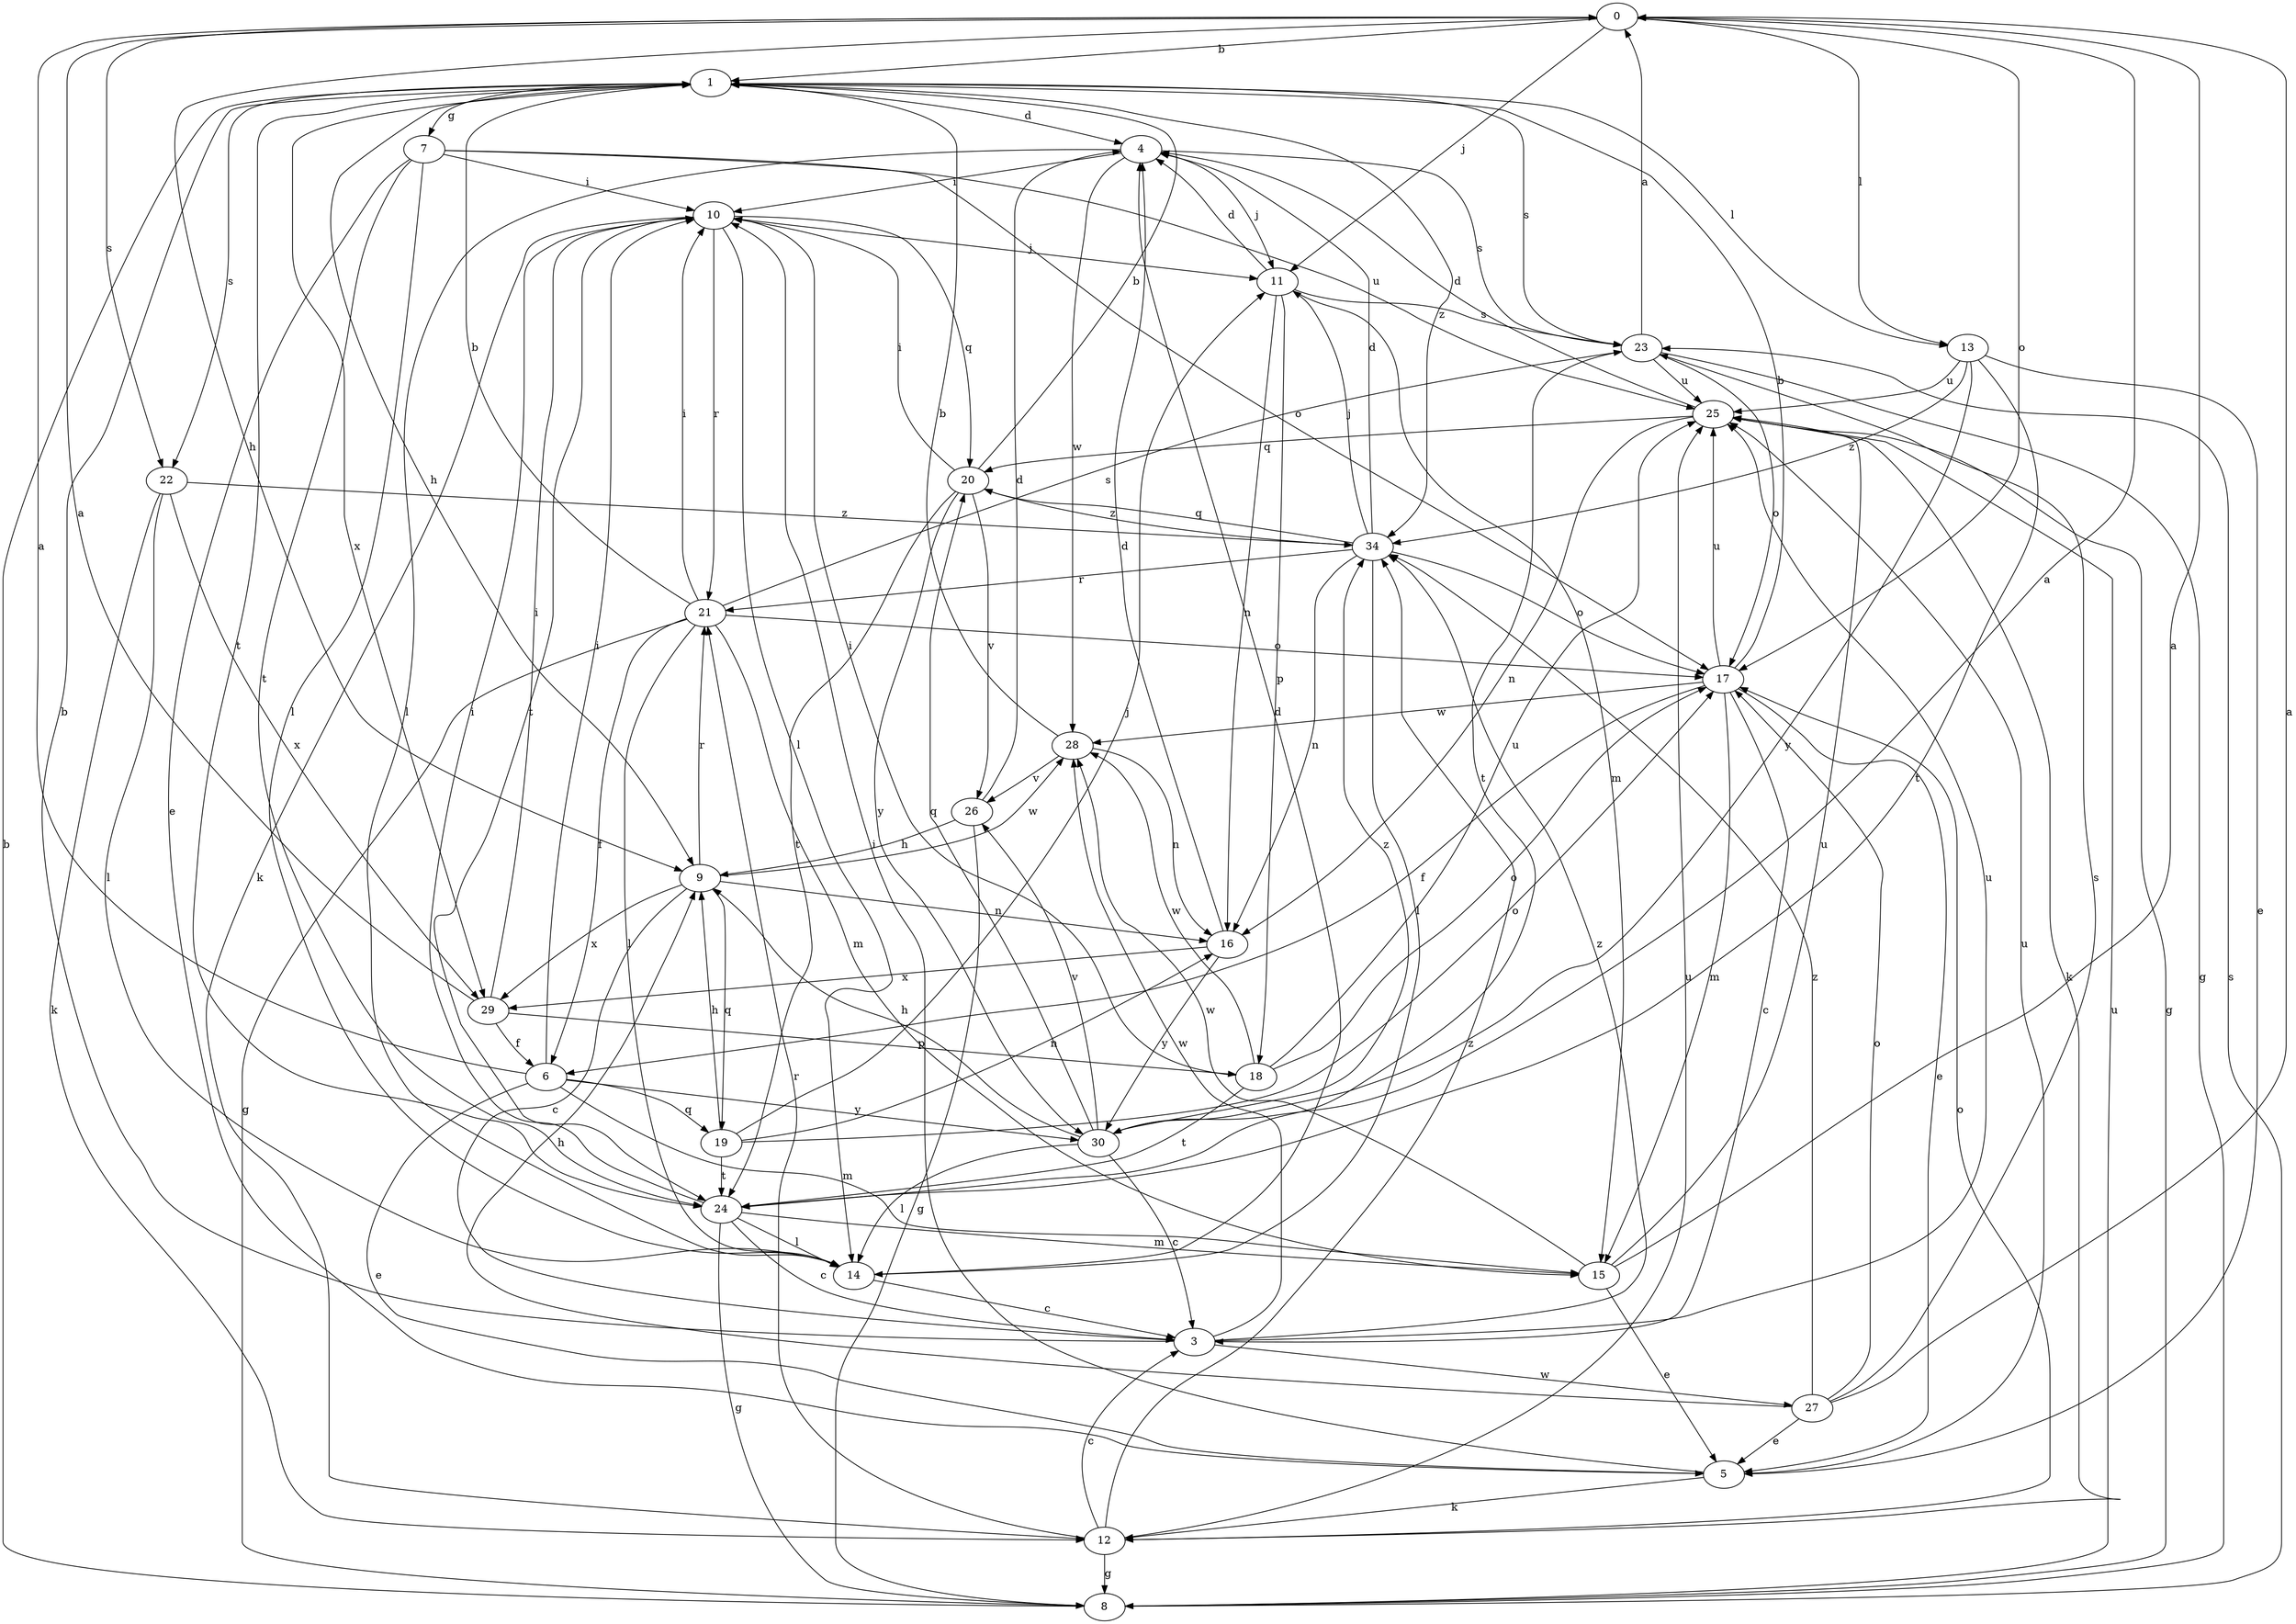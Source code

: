 strict digraph  {
0;
1;
3;
4;
5;
6;
7;
8;
9;
10;
11;
12;
13;
14;
15;
16;
17;
18;
19;
20;
21;
22;
23;
24;
25;
26;
27;
28;
29;
30;
34;
0 -> 1  [label=b];
0 -> 9  [label=h];
0 -> 11  [label=j];
0 -> 13  [label=l];
0 -> 17  [label=o];
0 -> 22  [label=s];
1 -> 4  [label=d];
1 -> 7  [label=g];
1 -> 9  [label=h];
1 -> 13  [label=l];
1 -> 22  [label=s];
1 -> 23  [label=s];
1 -> 24  [label=t];
1 -> 29  [label=x];
1 -> 34  [label=z];
3 -> 1  [label=b];
3 -> 25  [label=u];
3 -> 27  [label=w];
3 -> 28  [label=w];
3 -> 34  [label=z];
4 -> 10  [label=i];
4 -> 11  [label=j];
4 -> 14  [label=l];
4 -> 23  [label=s];
4 -> 28  [label=w];
5 -> 10  [label=i];
5 -> 12  [label=k];
5 -> 25  [label=u];
6 -> 0  [label=a];
6 -> 5  [label=e];
6 -> 10  [label=i];
6 -> 15  [label=m];
6 -> 19  [label=q];
6 -> 30  [label=y];
7 -> 5  [label=e];
7 -> 10  [label=i];
7 -> 14  [label=l];
7 -> 17  [label=o];
7 -> 24  [label=t];
7 -> 25  [label=u];
8 -> 1  [label=b];
8 -> 23  [label=s];
8 -> 25  [label=u];
9 -> 3  [label=c];
9 -> 16  [label=n];
9 -> 19  [label=q];
9 -> 21  [label=r];
9 -> 28  [label=w];
9 -> 29  [label=x];
10 -> 11  [label=j];
10 -> 12  [label=k];
10 -> 14  [label=l];
10 -> 20  [label=q];
10 -> 21  [label=r];
10 -> 24  [label=t];
11 -> 4  [label=d];
11 -> 15  [label=m];
11 -> 16  [label=n];
11 -> 18  [label=p];
11 -> 23  [label=s];
12 -> 3  [label=c];
12 -> 8  [label=g];
12 -> 17  [label=o];
12 -> 21  [label=r];
12 -> 25  [label=u];
12 -> 34  [label=z];
13 -> 5  [label=e];
13 -> 24  [label=t];
13 -> 25  [label=u];
13 -> 30  [label=y];
13 -> 34  [label=z];
14 -> 3  [label=c];
14 -> 4  [label=d];
15 -> 0  [label=a];
15 -> 5  [label=e];
15 -> 25  [label=u];
15 -> 28  [label=w];
16 -> 4  [label=d];
16 -> 29  [label=x];
16 -> 30  [label=y];
17 -> 1  [label=b];
17 -> 3  [label=c];
17 -> 5  [label=e];
17 -> 6  [label=f];
17 -> 15  [label=m];
17 -> 25  [label=u];
17 -> 28  [label=w];
18 -> 10  [label=i];
18 -> 17  [label=o];
18 -> 24  [label=t];
18 -> 25  [label=u];
18 -> 28  [label=w];
19 -> 9  [label=h];
19 -> 11  [label=j];
19 -> 16  [label=n];
19 -> 17  [label=o];
19 -> 24  [label=t];
20 -> 1  [label=b];
20 -> 10  [label=i];
20 -> 24  [label=t];
20 -> 26  [label=v];
20 -> 30  [label=y];
20 -> 34  [label=z];
21 -> 1  [label=b];
21 -> 6  [label=f];
21 -> 8  [label=g];
21 -> 10  [label=i];
21 -> 14  [label=l];
21 -> 15  [label=m];
21 -> 17  [label=o];
21 -> 23  [label=s];
22 -> 12  [label=k];
22 -> 14  [label=l];
22 -> 29  [label=x];
22 -> 34  [label=z];
23 -> 0  [label=a];
23 -> 8  [label=g];
23 -> 17  [label=o];
23 -> 24  [label=t];
23 -> 25  [label=u];
24 -> 3  [label=c];
24 -> 8  [label=g];
24 -> 10  [label=i];
24 -> 14  [label=l];
24 -> 15  [label=m];
25 -> 4  [label=d];
25 -> 8  [label=g];
25 -> 12  [label=k];
25 -> 16  [label=n];
25 -> 20  [label=q];
26 -> 4  [label=d];
26 -> 8  [label=g];
26 -> 9  [label=h];
27 -> 0  [label=a];
27 -> 5  [label=e];
27 -> 9  [label=h];
27 -> 17  [label=o];
27 -> 23  [label=s];
27 -> 34  [label=z];
28 -> 1  [label=b];
28 -> 16  [label=n];
28 -> 26  [label=v];
29 -> 0  [label=a];
29 -> 6  [label=f];
29 -> 10  [label=i];
29 -> 18  [label=p];
30 -> 0  [label=a];
30 -> 3  [label=c];
30 -> 9  [label=h];
30 -> 14  [label=l];
30 -> 20  [label=q];
30 -> 26  [label=v];
30 -> 34  [label=z];
34 -> 4  [label=d];
34 -> 11  [label=j];
34 -> 14  [label=l];
34 -> 16  [label=n];
34 -> 17  [label=o];
34 -> 20  [label=q];
34 -> 21  [label=r];
}

